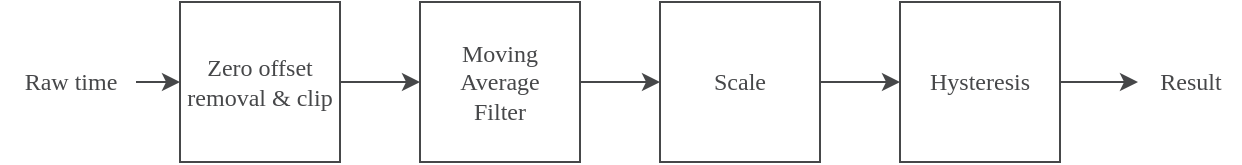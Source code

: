 <mxfile version="21.2.8" type="device">
  <diagram id="pvcHViZdDIMTFeMT473b" name="Page-1">
    <mxGraphModel dx="1147" dy="783" grid="1" gridSize="10" guides="1" tooltips="1" connect="1" arrows="1" fold="1" page="1" pageScale="1" pageWidth="827" pageHeight="1169" math="0" shadow="0">
      <root>
        <mxCell id="0" />
        <mxCell id="1" parent="0" />
        <mxCell id="VQDzNpAeQq4l4-8cjjsg-9" style="edgeStyle=Arial Nova Light;rounded=1;orthogonalLoop=1;jettySize=auto;html=1;exitX=1;exitY=0.5;exitDx=0;exitDy=0;strokeColor=#464749;fontFamily=Arial Nova Light;fontColor=#464749;fillColor=#FFFFFF;" parent="1" source="VQDzNpAeQq4l4-8cjjsg-1" target="VQDzNpAeQq4l4-8cjjsg-2" edge="1">
          <mxGeometry relative="1" as="geometry" />
        </mxCell>
        <mxCell id="VQDzNpAeQq4l4-8cjjsg-1" value="Zero offset removal &amp;amp; clip" style="whiteSpace=wrap;html=1;aspect=fixed;strokeColor=#464749;fontFamily=Arial Nova Light;fontColor=#464749;fillColor=#FFFFFF;" parent="1" vertex="1">
          <mxGeometry x="120" y="120" width="80" height="80" as="geometry" />
        </mxCell>
        <mxCell id="VQDzNpAeQq4l4-8cjjsg-10" style="edgeStyle=Arial Nova Light;rounded=1;orthogonalLoop=1;jettySize=auto;html=1;exitX=1;exitY=0.5;exitDx=0;exitDy=0;strokeColor=#464749;fontFamily=Arial Nova Light;fontColor=#464749;fillColor=#FFFFFF;" parent="1" source="VQDzNpAeQq4l4-8cjjsg-2" target="VQDzNpAeQq4l4-8cjjsg-3" edge="1">
          <mxGeometry relative="1" as="geometry" />
        </mxCell>
        <mxCell id="VQDzNpAeQq4l4-8cjjsg-2" value="Moving Average&lt;br&gt;Filter" style="whiteSpace=wrap;html=1;aspect=fixed;strokeColor=#464749;fontFamily=Arial Nova Light;fontColor=#464749;fillColor=#FFFFFF;" parent="1" vertex="1">
          <mxGeometry x="240" y="120" width="80" height="80" as="geometry" />
        </mxCell>
        <mxCell id="VQDzNpAeQq4l4-8cjjsg-11" style="edgeStyle=Arial Nova Light;rounded=1;orthogonalLoop=1;jettySize=auto;html=1;exitX=1;exitY=0.5;exitDx=0;exitDy=0;entryX=0;entryY=0.5;entryDx=0;entryDy=0;strokeColor=#464749;fontFamily=Arial Nova Light;fontColor=#464749;fillColor=#FFFFFF;" parent="1" source="VQDzNpAeQq4l4-8cjjsg-3" edge="1">
          <mxGeometry relative="1" as="geometry">
            <mxPoint x="480" y="160" as="targetPoint" />
          </mxGeometry>
        </mxCell>
        <mxCell id="VQDzNpAeQq4l4-8cjjsg-3" value="Scale" style="whiteSpace=wrap;html=1;aspect=fixed;strokeColor=#464749;fontFamily=Arial Nova Light;fontColor=#464749;fillColor=#FFFFFF;" parent="1" vertex="1">
          <mxGeometry x="360" y="120" width="80" height="80" as="geometry" />
        </mxCell>
        <mxCell id="VQDzNpAeQq4l4-8cjjsg-5" value="Hysteresis" style="whiteSpace=wrap;html=1;aspect=fixed;strokeColor=#464749;fontFamily=Arial Nova Light;fontColor=#464749;fillColor=#FFFFFF;" parent="1" vertex="1">
          <mxGeometry x="480" y="120" width="80" height="80" as="geometry" />
        </mxCell>
        <mxCell id="VQDzNpAeQq4l4-8cjjsg-6" value="Result" style="text;html=1;align=center;verticalAlign=middle;resizable=0;points=[];autosize=1;strokeColor=none;fillColor=none;fontFamily=Arial Nova Light;fontColor=#464749;" parent="1" vertex="1">
          <mxGeometry x="600" y="145" width="50" height="30" as="geometry" />
        </mxCell>
        <mxCell id="VQDzNpAeQq4l4-8cjjsg-7" value="Raw time" style="text;html=1;align=center;verticalAlign=middle;resizable=0;points=[];autosize=1;strokeColor=none;fillColor=none;fontFamily=Arial Nova Light;fontColor=#464749;" parent="1" vertex="1">
          <mxGeometry x="30" y="145" width="70" height="30" as="geometry" />
        </mxCell>
        <mxCell id="VQDzNpAeQq4l4-8cjjsg-8" value="" style="endArrow=classic;html=1;rounded=1;strokeColor=#464749;fontFamily=Arial Nova Light;fontColor=#464749;fillColor=#FFFFFF;entryX=0;entryY=0.5;entryDx=0;entryDy=0;" parent="1" target="VQDzNpAeQq4l4-8cjjsg-1" edge="1">
          <mxGeometry width="50" height="50" relative="1" as="geometry">
            <mxPoint x="98" y="160" as="sourcePoint" />
            <mxPoint x="440" y="410" as="targetPoint" />
          </mxGeometry>
        </mxCell>
        <mxCell id="VQDzNpAeQq4l4-8cjjsg-13" style="edgeStyle=Arial Nova Light;rounded=1;orthogonalLoop=1;jettySize=auto;html=1;exitX=1;exitY=0.5;exitDx=0;exitDy=0;entryX=-0.02;entryY=0.5;entryDx=0;entryDy=0;entryPerimeter=0;strokeColor=#464749;fontFamily=Arial Nova Light;fontColor=#464749;fillColor=#FFFFFF;" parent="1" source="VQDzNpAeQq4l4-8cjjsg-5" target="VQDzNpAeQq4l4-8cjjsg-6" edge="1">
          <mxGeometry relative="1" as="geometry" />
        </mxCell>
      </root>
    </mxGraphModel>
  </diagram>
</mxfile>
